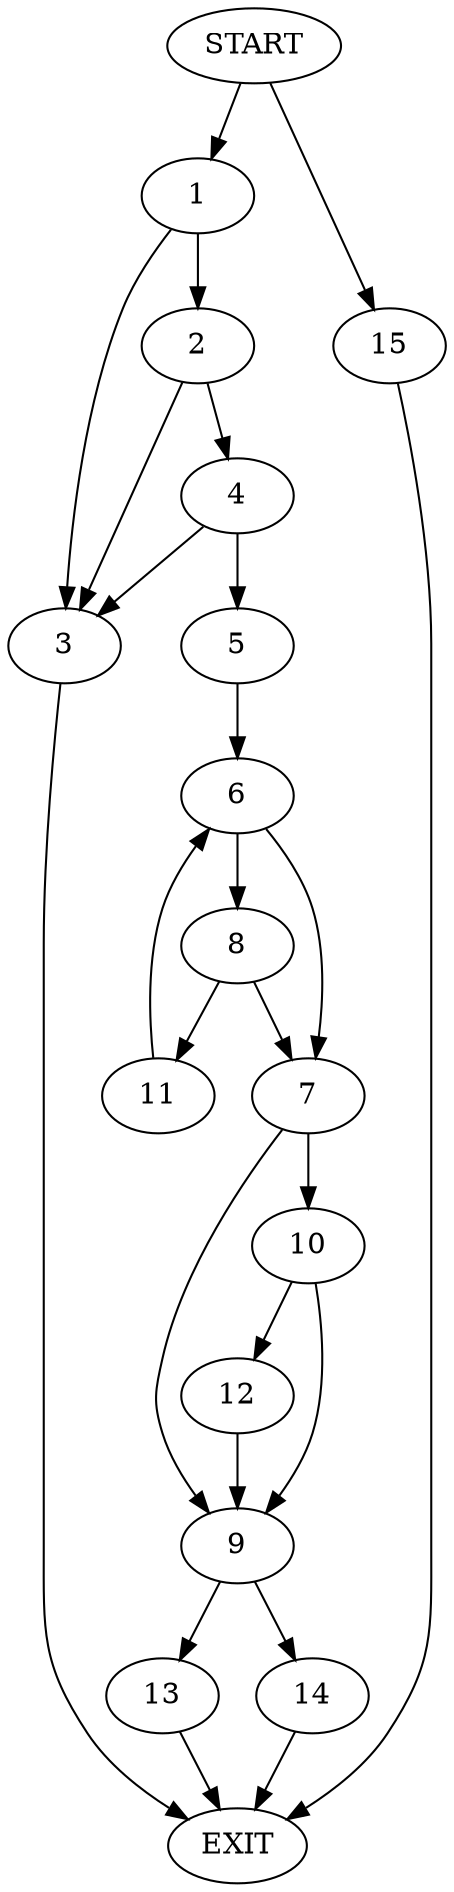 digraph {
0 [label="START"]
16 [label="EXIT"]
0 -> 1
1 -> 2
1 -> 3
3 -> 16
2 -> 4
2 -> 3
4 -> 5
4 -> 3
5 -> 6
6 -> 7
6 -> 8
7 -> 9
7 -> 10
8 -> 7
8 -> 11
11 -> 6
10 -> 12
10 -> 9
9 -> 13
9 -> 14
12 -> 9
13 -> 16
14 -> 16
0 -> 15
15 -> 16
}
